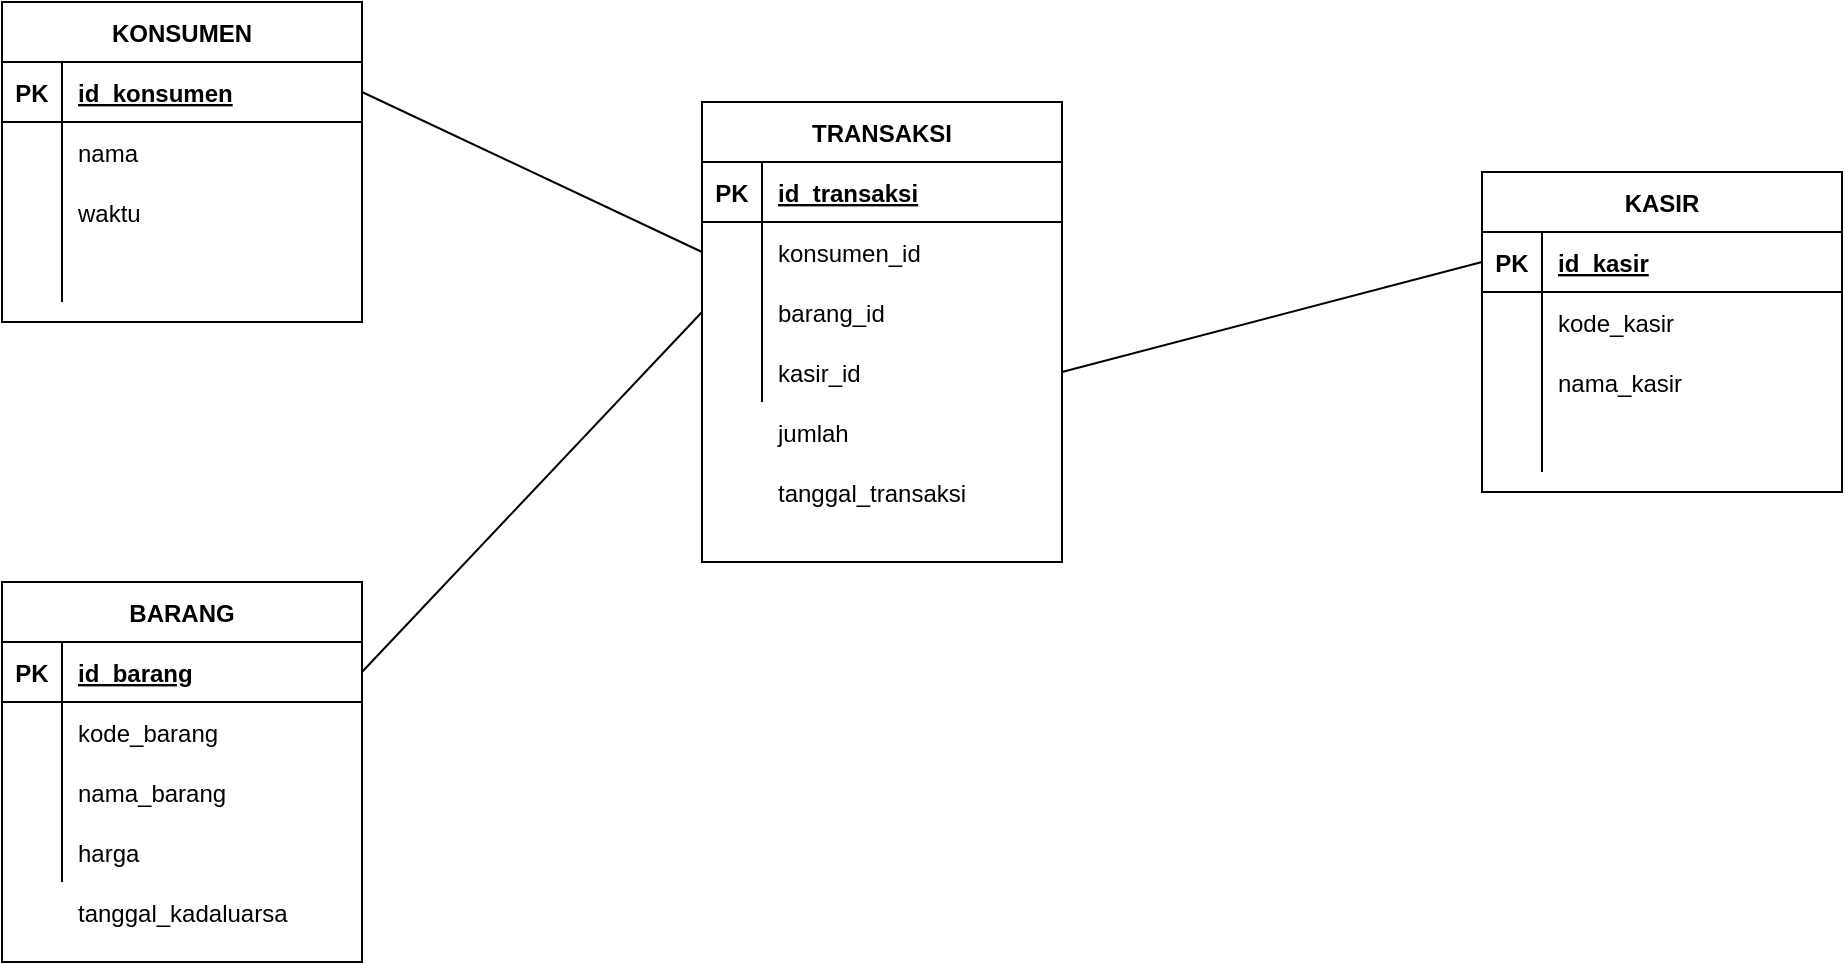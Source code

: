 <mxfile version="16.1.2" type="device"><diagram id="GEtvJD1K0avJ-tYaUlHb" name="Page-1"><mxGraphModel dx="1024" dy="628" grid="1" gridSize="10" guides="1" tooltips="1" connect="1" arrows="1" fold="1" page="1" pageScale="1" pageWidth="4681" pageHeight="3300" math="0" shadow="0"><root><mxCell id="0"/><mxCell id="1" parent="0"/><mxCell id="k_7dmINRd17pxVsZZ4Bj-1" value="KONSUMEN" style="shape=table;startSize=30;container=1;collapsible=1;childLayout=tableLayout;fixedRows=1;rowLines=0;fontStyle=1;align=center;resizeLast=1;" vertex="1" parent="1"><mxGeometry x="70" y="110" width="180" height="160" as="geometry"/></mxCell><mxCell id="k_7dmINRd17pxVsZZ4Bj-2" value="" style="shape=partialRectangle;collapsible=0;dropTarget=0;pointerEvents=0;fillColor=none;top=0;left=0;bottom=1;right=0;points=[[0,0.5],[1,0.5]];portConstraint=eastwest;" vertex="1" parent="k_7dmINRd17pxVsZZ4Bj-1"><mxGeometry y="30" width="180" height="30" as="geometry"/></mxCell><mxCell id="k_7dmINRd17pxVsZZ4Bj-3" value="PK" style="shape=partialRectangle;connectable=0;fillColor=none;top=0;left=0;bottom=0;right=0;fontStyle=1;overflow=hidden;" vertex="1" parent="k_7dmINRd17pxVsZZ4Bj-2"><mxGeometry width="30" height="30" as="geometry"><mxRectangle width="30" height="30" as="alternateBounds"/></mxGeometry></mxCell><mxCell id="k_7dmINRd17pxVsZZ4Bj-4" value="id_konsumen" style="shape=partialRectangle;connectable=0;fillColor=none;top=0;left=0;bottom=0;right=0;align=left;spacingLeft=6;fontStyle=5;overflow=hidden;" vertex="1" parent="k_7dmINRd17pxVsZZ4Bj-2"><mxGeometry x="30" width="150" height="30" as="geometry"><mxRectangle width="150" height="30" as="alternateBounds"/></mxGeometry></mxCell><mxCell id="k_7dmINRd17pxVsZZ4Bj-5" value="" style="shape=partialRectangle;collapsible=0;dropTarget=0;pointerEvents=0;fillColor=none;top=0;left=0;bottom=0;right=0;points=[[0,0.5],[1,0.5]];portConstraint=eastwest;" vertex="1" parent="k_7dmINRd17pxVsZZ4Bj-1"><mxGeometry y="60" width="180" height="30" as="geometry"/></mxCell><mxCell id="k_7dmINRd17pxVsZZ4Bj-6" value="" style="shape=partialRectangle;connectable=0;fillColor=none;top=0;left=0;bottom=0;right=0;editable=1;overflow=hidden;" vertex="1" parent="k_7dmINRd17pxVsZZ4Bj-5"><mxGeometry width="30" height="30" as="geometry"><mxRectangle width="30" height="30" as="alternateBounds"/></mxGeometry></mxCell><mxCell id="k_7dmINRd17pxVsZZ4Bj-7" value="nama" style="shape=partialRectangle;connectable=0;fillColor=none;top=0;left=0;bottom=0;right=0;align=left;spacingLeft=6;overflow=hidden;" vertex="1" parent="k_7dmINRd17pxVsZZ4Bj-5"><mxGeometry x="30" width="150" height="30" as="geometry"><mxRectangle width="150" height="30" as="alternateBounds"/></mxGeometry></mxCell><mxCell id="k_7dmINRd17pxVsZZ4Bj-8" value="" style="shape=partialRectangle;collapsible=0;dropTarget=0;pointerEvents=0;fillColor=none;top=0;left=0;bottom=0;right=0;points=[[0,0.5],[1,0.5]];portConstraint=eastwest;" vertex="1" parent="k_7dmINRd17pxVsZZ4Bj-1"><mxGeometry y="90" width="180" height="30" as="geometry"/></mxCell><mxCell id="k_7dmINRd17pxVsZZ4Bj-9" value="" style="shape=partialRectangle;connectable=0;fillColor=none;top=0;left=0;bottom=0;right=0;editable=1;overflow=hidden;" vertex="1" parent="k_7dmINRd17pxVsZZ4Bj-8"><mxGeometry width="30" height="30" as="geometry"><mxRectangle width="30" height="30" as="alternateBounds"/></mxGeometry></mxCell><mxCell id="k_7dmINRd17pxVsZZ4Bj-10" value="waktu" style="shape=partialRectangle;connectable=0;fillColor=none;top=0;left=0;bottom=0;right=0;align=left;spacingLeft=6;overflow=hidden;" vertex="1" parent="k_7dmINRd17pxVsZZ4Bj-8"><mxGeometry x="30" width="150" height="30" as="geometry"><mxRectangle width="150" height="30" as="alternateBounds"/></mxGeometry></mxCell><mxCell id="k_7dmINRd17pxVsZZ4Bj-11" value="" style="shape=partialRectangle;collapsible=0;dropTarget=0;pointerEvents=0;fillColor=none;top=0;left=0;bottom=0;right=0;points=[[0,0.5],[1,0.5]];portConstraint=eastwest;" vertex="1" parent="k_7dmINRd17pxVsZZ4Bj-1"><mxGeometry y="120" width="180" height="30" as="geometry"/></mxCell><mxCell id="k_7dmINRd17pxVsZZ4Bj-12" value="" style="shape=partialRectangle;connectable=0;fillColor=none;top=0;left=0;bottom=0;right=0;editable=1;overflow=hidden;" vertex="1" parent="k_7dmINRd17pxVsZZ4Bj-11"><mxGeometry width="30" height="30" as="geometry"><mxRectangle width="30" height="30" as="alternateBounds"/></mxGeometry></mxCell><mxCell id="k_7dmINRd17pxVsZZ4Bj-13" value="" style="shape=partialRectangle;connectable=0;fillColor=none;top=0;left=0;bottom=0;right=0;align=left;spacingLeft=6;overflow=hidden;" vertex="1" parent="k_7dmINRd17pxVsZZ4Bj-11"><mxGeometry x="30" width="150" height="30" as="geometry"><mxRectangle width="150" height="30" as="alternateBounds"/></mxGeometry></mxCell><mxCell id="k_7dmINRd17pxVsZZ4Bj-27" value="KASIR" style="shape=table;startSize=30;container=1;collapsible=1;childLayout=tableLayout;fixedRows=1;rowLines=0;fontStyle=1;align=center;resizeLast=1;" vertex="1" parent="1"><mxGeometry x="810" y="195" width="180" height="160" as="geometry"/></mxCell><mxCell id="k_7dmINRd17pxVsZZ4Bj-28" value="" style="shape=partialRectangle;collapsible=0;dropTarget=0;pointerEvents=0;fillColor=none;top=0;left=0;bottom=1;right=0;points=[[0,0.5],[1,0.5]];portConstraint=eastwest;" vertex="1" parent="k_7dmINRd17pxVsZZ4Bj-27"><mxGeometry y="30" width="180" height="30" as="geometry"/></mxCell><mxCell id="k_7dmINRd17pxVsZZ4Bj-29" value="PK" style="shape=partialRectangle;connectable=0;fillColor=none;top=0;left=0;bottom=0;right=0;fontStyle=1;overflow=hidden;" vertex="1" parent="k_7dmINRd17pxVsZZ4Bj-28"><mxGeometry width="30" height="30" as="geometry"><mxRectangle width="30" height="30" as="alternateBounds"/></mxGeometry></mxCell><mxCell id="k_7dmINRd17pxVsZZ4Bj-30" value="id_kasir" style="shape=partialRectangle;connectable=0;fillColor=none;top=0;left=0;bottom=0;right=0;align=left;spacingLeft=6;fontStyle=5;overflow=hidden;" vertex="1" parent="k_7dmINRd17pxVsZZ4Bj-28"><mxGeometry x="30" width="150" height="30" as="geometry"><mxRectangle width="150" height="30" as="alternateBounds"/></mxGeometry></mxCell><mxCell id="k_7dmINRd17pxVsZZ4Bj-31" value="" style="shape=partialRectangle;collapsible=0;dropTarget=0;pointerEvents=0;fillColor=none;top=0;left=0;bottom=0;right=0;points=[[0,0.5],[1,0.5]];portConstraint=eastwest;" vertex="1" parent="k_7dmINRd17pxVsZZ4Bj-27"><mxGeometry y="60" width="180" height="30" as="geometry"/></mxCell><mxCell id="k_7dmINRd17pxVsZZ4Bj-32" value="" style="shape=partialRectangle;connectable=0;fillColor=none;top=0;left=0;bottom=0;right=0;editable=1;overflow=hidden;" vertex="1" parent="k_7dmINRd17pxVsZZ4Bj-31"><mxGeometry width="30" height="30" as="geometry"><mxRectangle width="30" height="30" as="alternateBounds"/></mxGeometry></mxCell><mxCell id="k_7dmINRd17pxVsZZ4Bj-33" value="kode_kasir" style="shape=partialRectangle;connectable=0;fillColor=none;top=0;left=0;bottom=0;right=0;align=left;spacingLeft=6;overflow=hidden;" vertex="1" parent="k_7dmINRd17pxVsZZ4Bj-31"><mxGeometry x="30" width="150" height="30" as="geometry"><mxRectangle width="150" height="30" as="alternateBounds"/></mxGeometry></mxCell><mxCell id="k_7dmINRd17pxVsZZ4Bj-34" value="" style="shape=partialRectangle;collapsible=0;dropTarget=0;pointerEvents=0;fillColor=none;top=0;left=0;bottom=0;right=0;points=[[0,0.5],[1,0.5]];portConstraint=eastwest;" vertex="1" parent="k_7dmINRd17pxVsZZ4Bj-27"><mxGeometry y="90" width="180" height="30" as="geometry"/></mxCell><mxCell id="k_7dmINRd17pxVsZZ4Bj-35" value="" style="shape=partialRectangle;connectable=0;fillColor=none;top=0;left=0;bottom=0;right=0;editable=1;overflow=hidden;" vertex="1" parent="k_7dmINRd17pxVsZZ4Bj-34"><mxGeometry width="30" height="30" as="geometry"><mxRectangle width="30" height="30" as="alternateBounds"/></mxGeometry></mxCell><mxCell id="k_7dmINRd17pxVsZZ4Bj-36" value="nama_kasir" style="shape=partialRectangle;connectable=0;fillColor=none;top=0;left=0;bottom=0;right=0;align=left;spacingLeft=6;overflow=hidden;" vertex="1" parent="k_7dmINRd17pxVsZZ4Bj-34"><mxGeometry x="30" width="150" height="30" as="geometry"><mxRectangle width="150" height="30" as="alternateBounds"/></mxGeometry></mxCell><mxCell id="k_7dmINRd17pxVsZZ4Bj-37" value="" style="shape=partialRectangle;collapsible=0;dropTarget=0;pointerEvents=0;fillColor=none;top=0;left=0;bottom=0;right=0;points=[[0,0.5],[1,0.5]];portConstraint=eastwest;" vertex="1" parent="k_7dmINRd17pxVsZZ4Bj-27"><mxGeometry y="120" width="180" height="30" as="geometry"/></mxCell><mxCell id="k_7dmINRd17pxVsZZ4Bj-38" value="" style="shape=partialRectangle;connectable=0;fillColor=none;top=0;left=0;bottom=0;right=0;editable=1;overflow=hidden;" vertex="1" parent="k_7dmINRd17pxVsZZ4Bj-37"><mxGeometry width="30" height="30" as="geometry"><mxRectangle width="30" height="30" as="alternateBounds"/></mxGeometry></mxCell><mxCell id="k_7dmINRd17pxVsZZ4Bj-39" value="" style="shape=partialRectangle;connectable=0;fillColor=none;top=0;left=0;bottom=0;right=0;align=left;spacingLeft=6;overflow=hidden;" vertex="1" parent="k_7dmINRd17pxVsZZ4Bj-37"><mxGeometry x="30" width="150" height="30" as="geometry"><mxRectangle width="150" height="30" as="alternateBounds"/></mxGeometry></mxCell><mxCell id="k_7dmINRd17pxVsZZ4Bj-40" value="TRANSAKSI" style="shape=table;startSize=30;container=1;collapsible=1;childLayout=tableLayout;fixedRows=1;rowLines=0;fontStyle=1;align=center;resizeLast=1;" vertex="1" parent="1"><mxGeometry x="420" y="160" width="180" height="230" as="geometry"/></mxCell><mxCell id="k_7dmINRd17pxVsZZ4Bj-41" value="" style="shape=partialRectangle;collapsible=0;dropTarget=0;pointerEvents=0;fillColor=none;top=0;left=0;bottom=1;right=0;points=[[0,0.5],[1,0.5]];portConstraint=eastwest;" vertex="1" parent="k_7dmINRd17pxVsZZ4Bj-40"><mxGeometry y="30" width="180" height="30" as="geometry"/></mxCell><mxCell id="k_7dmINRd17pxVsZZ4Bj-42" value="PK" style="shape=partialRectangle;connectable=0;fillColor=none;top=0;left=0;bottom=0;right=0;fontStyle=1;overflow=hidden;" vertex="1" parent="k_7dmINRd17pxVsZZ4Bj-41"><mxGeometry width="30" height="30" as="geometry"><mxRectangle width="30" height="30" as="alternateBounds"/></mxGeometry></mxCell><mxCell id="k_7dmINRd17pxVsZZ4Bj-43" value="id_transaksi" style="shape=partialRectangle;connectable=0;fillColor=none;top=0;left=0;bottom=0;right=0;align=left;spacingLeft=6;fontStyle=5;overflow=hidden;" vertex="1" parent="k_7dmINRd17pxVsZZ4Bj-41"><mxGeometry x="30" width="150" height="30" as="geometry"><mxRectangle width="150" height="30" as="alternateBounds"/></mxGeometry></mxCell><mxCell id="k_7dmINRd17pxVsZZ4Bj-44" value="" style="shape=partialRectangle;collapsible=0;dropTarget=0;pointerEvents=0;fillColor=none;top=0;left=0;bottom=0;right=0;points=[[0,0.5],[1,0.5]];portConstraint=eastwest;" vertex="1" parent="k_7dmINRd17pxVsZZ4Bj-40"><mxGeometry y="60" width="180" height="30" as="geometry"/></mxCell><mxCell id="k_7dmINRd17pxVsZZ4Bj-45" value="" style="shape=partialRectangle;connectable=0;fillColor=none;top=0;left=0;bottom=0;right=0;editable=1;overflow=hidden;" vertex="1" parent="k_7dmINRd17pxVsZZ4Bj-44"><mxGeometry width="30" height="30" as="geometry"><mxRectangle width="30" height="30" as="alternateBounds"/></mxGeometry></mxCell><mxCell id="k_7dmINRd17pxVsZZ4Bj-46" value="konsumen_id" style="shape=partialRectangle;connectable=0;fillColor=none;top=0;left=0;bottom=0;right=0;align=left;spacingLeft=6;overflow=hidden;" vertex="1" parent="k_7dmINRd17pxVsZZ4Bj-44"><mxGeometry x="30" width="150" height="30" as="geometry"><mxRectangle width="150" height="30" as="alternateBounds"/></mxGeometry></mxCell><mxCell id="k_7dmINRd17pxVsZZ4Bj-47" value="" style="shape=partialRectangle;collapsible=0;dropTarget=0;pointerEvents=0;fillColor=none;top=0;left=0;bottom=0;right=0;points=[[0,0.5],[1,0.5]];portConstraint=eastwest;" vertex="1" parent="k_7dmINRd17pxVsZZ4Bj-40"><mxGeometry y="90" width="180" height="30" as="geometry"/></mxCell><mxCell id="k_7dmINRd17pxVsZZ4Bj-48" value="" style="shape=partialRectangle;connectable=0;fillColor=none;top=0;left=0;bottom=0;right=0;editable=1;overflow=hidden;" vertex="1" parent="k_7dmINRd17pxVsZZ4Bj-47"><mxGeometry width="30" height="30" as="geometry"><mxRectangle width="30" height="30" as="alternateBounds"/></mxGeometry></mxCell><mxCell id="k_7dmINRd17pxVsZZ4Bj-49" value="barang_id" style="shape=partialRectangle;connectable=0;fillColor=none;top=0;left=0;bottom=0;right=0;align=left;spacingLeft=6;overflow=hidden;" vertex="1" parent="k_7dmINRd17pxVsZZ4Bj-47"><mxGeometry x="30" width="150" height="30" as="geometry"><mxRectangle width="150" height="30" as="alternateBounds"/></mxGeometry></mxCell><mxCell id="k_7dmINRd17pxVsZZ4Bj-50" value="" style="shape=partialRectangle;collapsible=0;dropTarget=0;pointerEvents=0;fillColor=none;top=0;left=0;bottom=0;right=0;points=[[0,0.5],[1,0.5]];portConstraint=eastwest;" vertex="1" parent="k_7dmINRd17pxVsZZ4Bj-40"><mxGeometry y="120" width="180" height="30" as="geometry"/></mxCell><mxCell id="k_7dmINRd17pxVsZZ4Bj-51" value="" style="shape=partialRectangle;connectable=0;fillColor=none;top=0;left=0;bottom=0;right=0;editable=1;overflow=hidden;" vertex="1" parent="k_7dmINRd17pxVsZZ4Bj-50"><mxGeometry width="30" height="30" as="geometry"><mxRectangle width="30" height="30" as="alternateBounds"/></mxGeometry></mxCell><mxCell id="k_7dmINRd17pxVsZZ4Bj-52" value="kasir_id" style="shape=partialRectangle;connectable=0;fillColor=none;top=0;left=0;bottom=0;right=0;align=left;spacingLeft=6;overflow=hidden;" vertex="1" parent="k_7dmINRd17pxVsZZ4Bj-50"><mxGeometry x="30" width="150" height="30" as="geometry"><mxRectangle width="150" height="30" as="alternateBounds"/></mxGeometry></mxCell><mxCell id="k_7dmINRd17pxVsZZ4Bj-53" value="jumlah" style="shape=partialRectangle;connectable=0;fillColor=none;top=0;left=0;bottom=0;right=0;align=left;spacingLeft=6;overflow=hidden;" vertex="1" parent="1"><mxGeometry x="450" y="310" width="150" height="30" as="geometry"><mxRectangle width="150" height="30" as="alternateBounds"/></mxGeometry></mxCell><mxCell id="k_7dmINRd17pxVsZZ4Bj-54" value="tanggal_transaksi" style="shape=partialRectangle;connectable=0;fillColor=none;top=0;left=0;bottom=0;right=0;align=left;spacingLeft=6;overflow=hidden;" vertex="1" parent="1"><mxGeometry x="450" y="340" width="150" height="30" as="geometry"><mxRectangle width="150" height="30" as="alternateBounds"/></mxGeometry></mxCell><mxCell id="k_7dmINRd17pxVsZZ4Bj-68" value="BARANG" style="shape=table;startSize=30;container=1;collapsible=1;childLayout=tableLayout;fixedRows=1;rowLines=0;fontStyle=1;align=center;resizeLast=1;" vertex="1" parent="1"><mxGeometry x="70" y="400" width="180" height="190" as="geometry"/></mxCell><mxCell id="k_7dmINRd17pxVsZZ4Bj-69" value="" style="shape=partialRectangle;collapsible=0;dropTarget=0;pointerEvents=0;fillColor=none;top=0;left=0;bottom=1;right=0;points=[[0,0.5],[1,0.5]];portConstraint=eastwest;" vertex="1" parent="k_7dmINRd17pxVsZZ4Bj-68"><mxGeometry y="30" width="180" height="30" as="geometry"/></mxCell><mxCell id="k_7dmINRd17pxVsZZ4Bj-70" value="PK" style="shape=partialRectangle;connectable=0;fillColor=none;top=0;left=0;bottom=0;right=0;fontStyle=1;overflow=hidden;" vertex="1" parent="k_7dmINRd17pxVsZZ4Bj-69"><mxGeometry width="30" height="30" as="geometry"><mxRectangle width="30" height="30" as="alternateBounds"/></mxGeometry></mxCell><mxCell id="k_7dmINRd17pxVsZZ4Bj-71" value="id_barang" style="shape=partialRectangle;connectable=0;fillColor=none;top=0;left=0;bottom=0;right=0;align=left;spacingLeft=6;fontStyle=5;overflow=hidden;" vertex="1" parent="k_7dmINRd17pxVsZZ4Bj-69"><mxGeometry x="30" width="150" height="30" as="geometry"><mxRectangle width="150" height="30" as="alternateBounds"/></mxGeometry></mxCell><mxCell id="k_7dmINRd17pxVsZZ4Bj-72" value="" style="shape=partialRectangle;collapsible=0;dropTarget=0;pointerEvents=0;fillColor=none;top=0;left=0;bottom=0;right=0;points=[[0,0.5],[1,0.5]];portConstraint=eastwest;" vertex="1" parent="k_7dmINRd17pxVsZZ4Bj-68"><mxGeometry y="60" width="180" height="30" as="geometry"/></mxCell><mxCell id="k_7dmINRd17pxVsZZ4Bj-73" value="" style="shape=partialRectangle;connectable=0;fillColor=none;top=0;left=0;bottom=0;right=0;editable=1;overflow=hidden;" vertex="1" parent="k_7dmINRd17pxVsZZ4Bj-72"><mxGeometry width="30" height="30" as="geometry"><mxRectangle width="30" height="30" as="alternateBounds"/></mxGeometry></mxCell><mxCell id="k_7dmINRd17pxVsZZ4Bj-74" value="kode_barang" style="shape=partialRectangle;connectable=0;fillColor=none;top=0;left=0;bottom=0;right=0;align=left;spacingLeft=6;overflow=hidden;" vertex="1" parent="k_7dmINRd17pxVsZZ4Bj-72"><mxGeometry x="30" width="150" height="30" as="geometry"><mxRectangle width="150" height="30" as="alternateBounds"/></mxGeometry></mxCell><mxCell id="k_7dmINRd17pxVsZZ4Bj-75" value="" style="shape=partialRectangle;collapsible=0;dropTarget=0;pointerEvents=0;fillColor=none;top=0;left=0;bottom=0;right=0;points=[[0,0.5],[1,0.5]];portConstraint=eastwest;" vertex="1" parent="k_7dmINRd17pxVsZZ4Bj-68"><mxGeometry y="90" width="180" height="30" as="geometry"/></mxCell><mxCell id="k_7dmINRd17pxVsZZ4Bj-76" value="" style="shape=partialRectangle;connectable=0;fillColor=none;top=0;left=0;bottom=0;right=0;editable=1;overflow=hidden;" vertex="1" parent="k_7dmINRd17pxVsZZ4Bj-75"><mxGeometry width="30" height="30" as="geometry"><mxRectangle width="30" height="30" as="alternateBounds"/></mxGeometry></mxCell><mxCell id="k_7dmINRd17pxVsZZ4Bj-77" value="nama_barang" style="shape=partialRectangle;connectable=0;fillColor=none;top=0;left=0;bottom=0;right=0;align=left;spacingLeft=6;overflow=hidden;" vertex="1" parent="k_7dmINRd17pxVsZZ4Bj-75"><mxGeometry x="30" width="150" height="30" as="geometry"><mxRectangle width="150" height="30" as="alternateBounds"/></mxGeometry></mxCell><mxCell id="k_7dmINRd17pxVsZZ4Bj-78" value="" style="shape=partialRectangle;collapsible=0;dropTarget=0;pointerEvents=0;fillColor=none;top=0;left=0;bottom=0;right=0;points=[[0,0.5],[1,0.5]];portConstraint=eastwest;" vertex="1" parent="k_7dmINRd17pxVsZZ4Bj-68"><mxGeometry y="120" width="180" height="30" as="geometry"/></mxCell><mxCell id="k_7dmINRd17pxVsZZ4Bj-79" value="" style="shape=partialRectangle;connectable=0;fillColor=none;top=0;left=0;bottom=0;right=0;editable=1;overflow=hidden;" vertex="1" parent="k_7dmINRd17pxVsZZ4Bj-78"><mxGeometry width="30" height="30" as="geometry"><mxRectangle width="30" height="30" as="alternateBounds"/></mxGeometry></mxCell><mxCell id="k_7dmINRd17pxVsZZ4Bj-80" value="harga" style="shape=partialRectangle;connectable=0;fillColor=none;top=0;left=0;bottom=0;right=0;align=left;spacingLeft=6;overflow=hidden;" vertex="1" parent="k_7dmINRd17pxVsZZ4Bj-78"><mxGeometry x="30" width="150" height="30" as="geometry"><mxRectangle width="150" height="30" as="alternateBounds"/></mxGeometry></mxCell><mxCell id="k_7dmINRd17pxVsZZ4Bj-81" value="tanggal_kadaluarsa" style="shape=partialRectangle;connectable=0;fillColor=none;top=0;left=0;bottom=0;right=0;align=left;spacingLeft=6;overflow=hidden;" vertex="1" parent="1"><mxGeometry x="100" y="550" width="150" height="30" as="geometry"><mxRectangle width="150" height="30" as="alternateBounds"/></mxGeometry></mxCell><mxCell id="k_7dmINRd17pxVsZZ4Bj-83" style="rounded=0;orthogonalLoop=1;jettySize=auto;html=1;exitX=1;exitY=0.5;exitDx=0;exitDy=0;entryX=0;entryY=0.5;entryDx=0;entryDy=0;endArrow=none;endFill=0;" edge="1" parent="1" source="k_7dmINRd17pxVsZZ4Bj-2" target="k_7dmINRd17pxVsZZ4Bj-44"><mxGeometry relative="1" as="geometry"/></mxCell><mxCell id="k_7dmINRd17pxVsZZ4Bj-84" style="rounded=0;orthogonalLoop=1;jettySize=auto;html=1;exitX=1;exitY=0.5;exitDx=0;exitDy=0;entryX=0;entryY=0.5;entryDx=0;entryDy=0;endArrow=none;endFill=0;" edge="1" parent="1" source="k_7dmINRd17pxVsZZ4Bj-69" target="k_7dmINRd17pxVsZZ4Bj-47"><mxGeometry relative="1" as="geometry"><mxPoint x="260" y="165" as="sourcePoint"/><mxPoint x="430" y="245" as="targetPoint"/></mxGeometry></mxCell><mxCell id="k_7dmINRd17pxVsZZ4Bj-85" style="rounded=0;orthogonalLoop=1;jettySize=auto;html=1;exitX=0;exitY=0.5;exitDx=0;exitDy=0;entryX=1;entryY=0.5;entryDx=0;entryDy=0;endArrow=none;endFill=0;" edge="1" parent="1" source="k_7dmINRd17pxVsZZ4Bj-28" target="k_7dmINRd17pxVsZZ4Bj-50"><mxGeometry relative="1" as="geometry"><mxPoint x="260" y="455" as="sourcePoint"/><mxPoint x="430" y="275" as="targetPoint"/></mxGeometry></mxCell></root></mxGraphModel></diagram></mxfile>